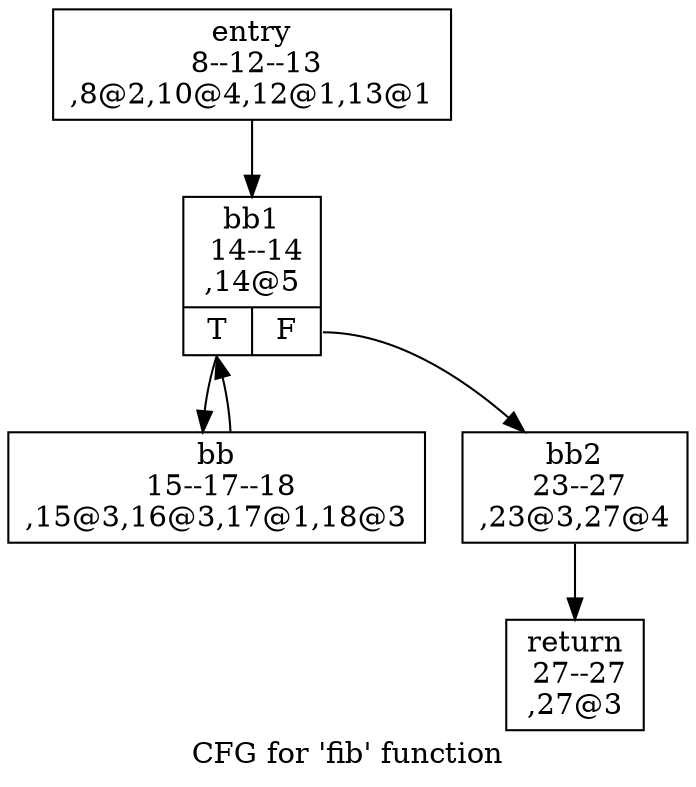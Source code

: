 digraph "CFG for 'fib' function" {
	label="CFG for 'fib' function";

	Node0x1008085d0 [shape=record,label="{entry\n 8--12--13\n,8@2,10@4,12@1,13@1\n}"];
	Node0x1008085d0 -> Node0x100808670;
	Node0x100808620 [shape=record,label="{bb\n 15--17--18\n,15@3,16@3,17@1,18@3\n}"];
	Node0x100808620 -> Node0x100808670;
	Node0x100808670 [shape=record,label="{bb1\n 14--14\n,14@5\n|{<s0>T|<s1>F}}"];
	Node0x100808670:s0 -> Node0x100808620;
	Node0x100808670:s1 -> Node0x1008086c0;
	Node0x1008086c0 [shape=record,label="{bb2\n 23--27\n,23@3,27@4\n}"];
	Node0x1008086c0 -> Node0x100808710;
	Node0x100808710 [shape=record,label="{return\n 27--27\n,27@3\n}"];
}
